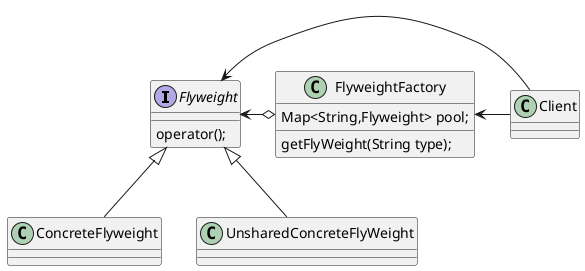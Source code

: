 @startuml

interface Flyweight{
    operator();
}

class ConcreteFlyweight{}

Flyweight <|-- ConcreteFlyweight
Flyweight <|-- UnsharedConcreteFlyWeight


class FlyweightFactory{
    Map<String,Flyweight> pool;

    getFlyWeight(String type);

}
Flyweight <-o FlyweightFactory

class Client

FlyweightFactory <- Client
Flyweight <- Client


@enduml